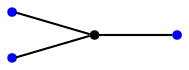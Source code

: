 graph diagram {
node [shape=point,color=black];
rankdir = LR;
subgraph subdiagram {
1;
}
{3,4} -- 1;
1 -- 2;
2 [color=blue];
3 [color=blue];
4 [color=blue];
}
